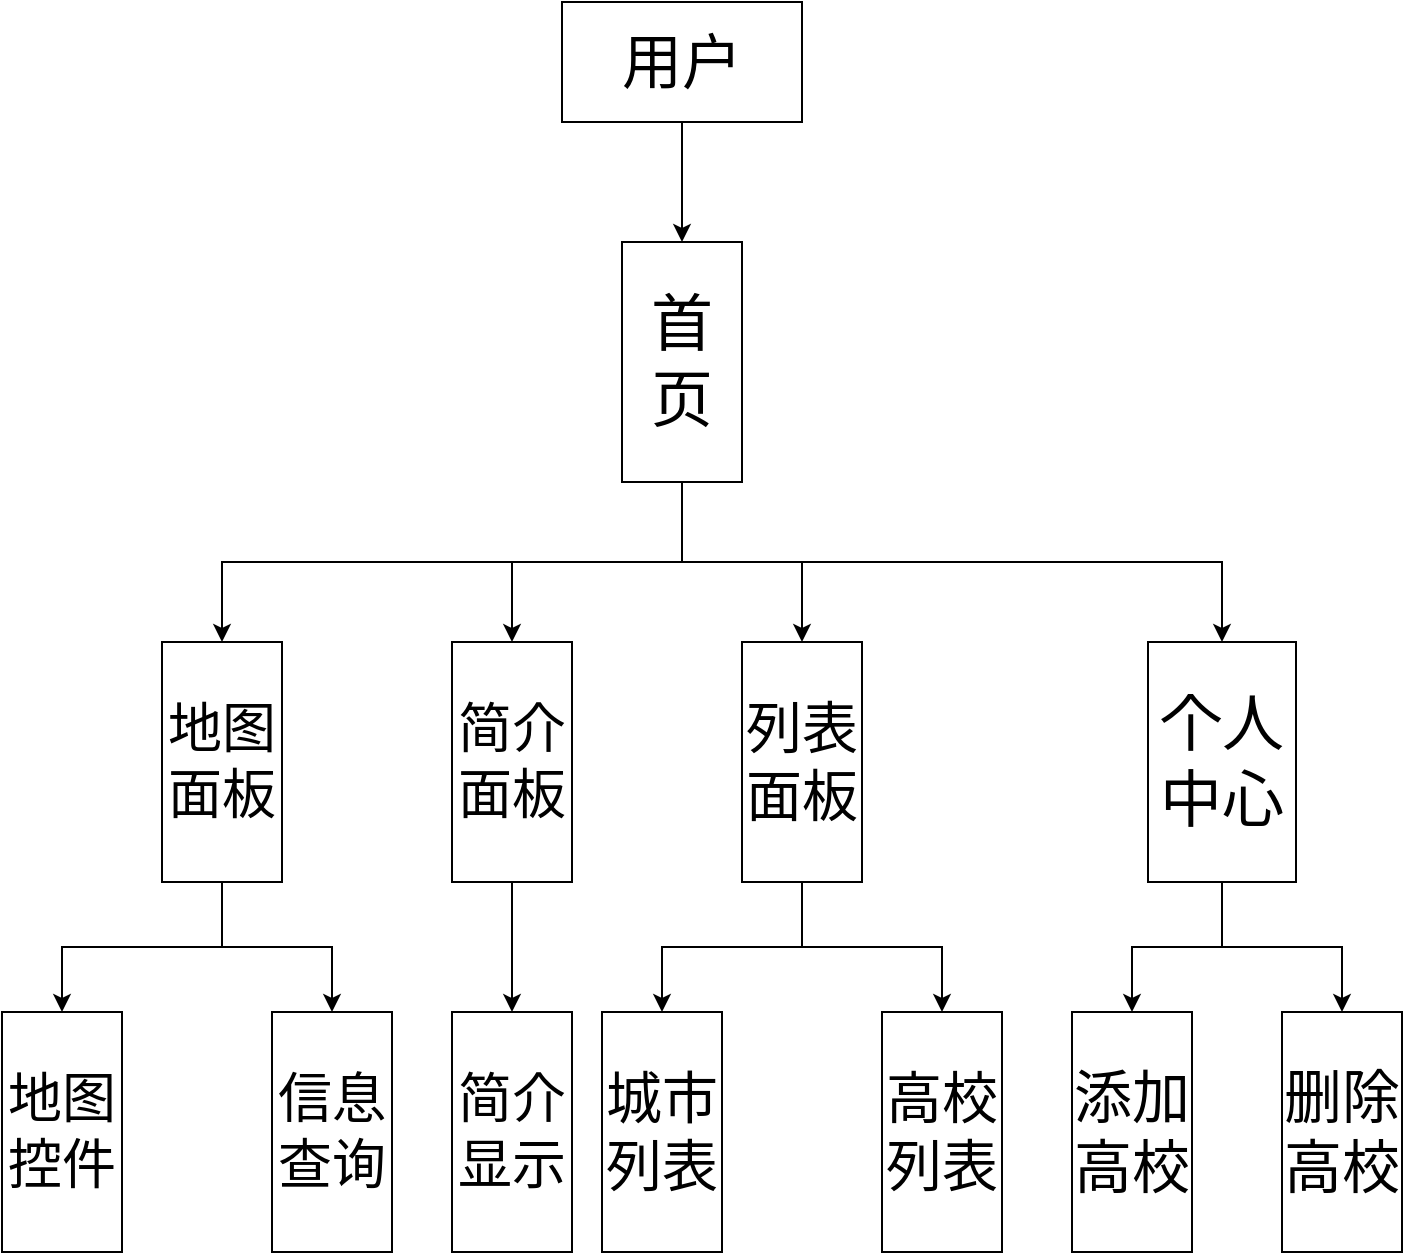 <mxfile version="24.4.14" type="github">
  <diagram name="第 1 页" id="SwL3U8M1bM2HicuCUBdc">
    <mxGraphModel dx="1434" dy="756" grid="0" gridSize="10" guides="1" tooltips="1" connect="1" arrows="1" fold="1" page="1" pageScale="1" pageWidth="827" pageHeight="1169" math="0" shadow="0">
      <root>
        <mxCell id="0" />
        <mxCell id="1" parent="0" />
        <mxCell id="vLBTxcqde7IN3xj8JdE4-10" value="" style="edgeStyle=orthogonalEdgeStyle;rounded=0;orthogonalLoop=1;jettySize=auto;html=1;" parent="1" source="vLBTxcqde7IN3xj8JdE4-1" target="vLBTxcqde7IN3xj8JdE4-4" edge="1">
          <mxGeometry relative="1" as="geometry" />
        </mxCell>
        <mxCell id="vLBTxcqde7IN3xj8JdE4-1" value="&lt;font style=&quot;font-size: 30px;&quot;&gt;用户&lt;/font&gt;" style="rounded=0;whiteSpace=wrap;html=1;" parent="1" vertex="1">
          <mxGeometry x="320" y="80" width="120" height="60" as="geometry" />
        </mxCell>
        <mxCell id="vLBTxcqde7IN3xj8JdE4-12" style="edgeStyle=orthogonalEdgeStyle;rounded=0;orthogonalLoop=1;jettySize=auto;html=1;exitX=1;exitY=0.5;exitDx=0;exitDy=0;entryX=0;entryY=0.5;entryDx=0;entryDy=0;" parent="1" source="vLBTxcqde7IN3xj8JdE4-4" target="vLBTxcqde7IN3xj8JdE4-8" edge="1">
          <mxGeometry relative="1" as="geometry" />
        </mxCell>
        <mxCell id="vLBTxcqde7IN3xj8JdE4-13" style="edgeStyle=orthogonalEdgeStyle;rounded=0;orthogonalLoop=1;jettySize=auto;html=1;exitX=1;exitY=0.5;exitDx=0;exitDy=0;entryX=0;entryY=0.5;entryDx=0;entryDy=0;" parent="1" source="vLBTxcqde7IN3xj8JdE4-4" target="vLBTxcqde7IN3xj8JdE4-7" edge="1">
          <mxGeometry relative="1" as="geometry" />
        </mxCell>
        <mxCell id="vLBTxcqde7IN3xj8JdE4-14" style="edgeStyle=orthogonalEdgeStyle;rounded=0;orthogonalLoop=1;jettySize=auto;html=1;entryX=0;entryY=0.5;entryDx=0;entryDy=0;" parent="1" source="vLBTxcqde7IN3xj8JdE4-4" target="vLBTxcqde7IN3xj8JdE4-6" edge="1">
          <mxGeometry relative="1" as="geometry" />
        </mxCell>
        <mxCell id="vLBTxcqde7IN3xj8JdE4-17" style="edgeStyle=orthogonalEdgeStyle;rounded=0;orthogonalLoop=1;jettySize=auto;html=1;exitX=1;exitY=0.5;exitDx=0;exitDy=0;entryX=0;entryY=0.5;entryDx=0;entryDy=0;" parent="1" source="vLBTxcqde7IN3xj8JdE4-4" target="vLBTxcqde7IN3xj8JdE4-5" edge="1">
          <mxGeometry relative="1" as="geometry" />
        </mxCell>
        <mxCell id="vLBTxcqde7IN3xj8JdE4-4" value="&lt;font style=&quot;font-size: 31px;&quot;&gt;首页&lt;/font&gt;" style="rounded=0;whiteSpace=wrap;html=1;direction=south;" parent="1" vertex="1">
          <mxGeometry x="350" y="200" width="60" height="120" as="geometry" />
        </mxCell>
        <mxCell id="frlS9GGQCYEtluOQWDQ7-9" style="edgeStyle=orthogonalEdgeStyle;rounded=0;orthogonalLoop=1;jettySize=auto;html=1;exitX=1;exitY=0.5;exitDx=0;exitDy=0;entryX=0;entryY=0.5;entryDx=0;entryDy=0;" parent="1" source="vLBTxcqde7IN3xj8JdE4-5" target="frlS9GGQCYEtluOQWDQ7-7" edge="1">
          <mxGeometry relative="1" as="geometry" />
        </mxCell>
        <mxCell id="frlS9GGQCYEtluOQWDQ7-11" style="edgeStyle=orthogonalEdgeStyle;rounded=0;orthogonalLoop=1;jettySize=auto;html=1;exitX=1;exitY=0.5;exitDx=0;exitDy=0;entryX=0;entryY=0.5;entryDx=0;entryDy=0;" parent="1" source="vLBTxcqde7IN3xj8JdE4-5" target="frlS9GGQCYEtluOQWDQ7-6" edge="1">
          <mxGeometry relative="1" as="geometry" />
        </mxCell>
        <mxCell id="vLBTxcqde7IN3xj8JdE4-5" value="&lt;span style=&quot;font-size: 31px;&quot;&gt;个人中心&lt;/span&gt;" style="rounded=0;whiteSpace=wrap;html=1;direction=south;" parent="1" vertex="1">
          <mxGeometry x="613" y="400" width="74" height="120" as="geometry" />
        </mxCell>
        <mxCell id="vLBTxcqde7IN3xj8JdE4-20" style="edgeStyle=orthogonalEdgeStyle;rounded=0;orthogonalLoop=1;jettySize=auto;html=1;exitX=1;exitY=0.5;exitDx=0;exitDy=0;entryX=0;entryY=0.5;entryDx=0;entryDy=0;" parent="1" source="vLBTxcqde7IN3xj8JdE4-6" target="vLBTxcqde7IN3xj8JdE4-18" edge="1">
          <mxGeometry relative="1" as="geometry" />
        </mxCell>
        <mxCell id="vLBTxcqde7IN3xj8JdE4-21" style="edgeStyle=orthogonalEdgeStyle;rounded=0;orthogonalLoop=1;jettySize=auto;html=1;exitX=1;exitY=0.5;exitDx=0;exitDy=0;entryX=0;entryY=0.5;entryDx=0;entryDy=0;" parent="1" source="vLBTxcqde7IN3xj8JdE4-6" target="vLBTxcqde7IN3xj8JdE4-19" edge="1">
          <mxGeometry relative="1" as="geometry" />
        </mxCell>
        <mxCell id="vLBTxcqde7IN3xj8JdE4-6" value="&lt;font style=&quot;font-size: 28px;&quot;&gt;列表面板&lt;/font&gt;" style="rounded=0;whiteSpace=wrap;html=1;direction=south;" parent="1" vertex="1">
          <mxGeometry x="410" y="400" width="60" height="120" as="geometry" />
        </mxCell>
        <mxCell id="d9LXnBX2CzVpWKMC7Jwt-2" style="edgeStyle=orthogonalEdgeStyle;rounded=0;orthogonalLoop=1;jettySize=auto;html=1;exitX=1;exitY=0.5;exitDx=0;exitDy=0;entryX=0;entryY=0.5;entryDx=0;entryDy=0;" edge="1" parent="1" source="vLBTxcqde7IN3xj8JdE4-7" target="d9LXnBX2CzVpWKMC7Jwt-1">
          <mxGeometry relative="1" as="geometry" />
        </mxCell>
        <mxCell id="vLBTxcqde7IN3xj8JdE4-7" value="&lt;font style=&quot;font-size: 27px;&quot;&gt;简介面板&lt;/font&gt;" style="rounded=0;whiteSpace=wrap;html=1;direction=south;" parent="1" vertex="1">
          <mxGeometry x="265" y="400" width="60" height="120" as="geometry" />
        </mxCell>
        <mxCell id="frlS9GGQCYEtluOQWDQ7-4" style="edgeStyle=orthogonalEdgeStyle;rounded=0;orthogonalLoop=1;jettySize=auto;html=1;exitX=1;exitY=0.5;exitDx=0;exitDy=0;entryX=0;entryY=0.5;entryDx=0;entryDy=0;" parent="1" source="vLBTxcqde7IN3xj8JdE4-8" target="frlS9GGQCYEtluOQWDQ7-2" edge="1">
          <mxGeometry relative="1" as="geometry" />
        </mxCell>
        <mxCell id="frlS9GGQCYEtluOQWDQ7-5" style="edgeStyle=orthogonalEdgeStyle;rounded=0;orthogonalLoop=1;jettySize=auto;html=1;exitX=1;exitY=0.5;exitDx=0;exitDy=0;entryX=0;entryY=0.5;entryDx=0;entryDy=0;" parent="1" source="vLBTxcqde7IN3xj8JdE4-8" target="frlS9GGQCYEtluOQWDQ7-1" edge="1">
          <mxGeometry relative="1" as="geometry" />
        </mxCell>
        <mxCell id="vLBTxcqde7IN3xj8JdE4-8" value="&lt;font style=&quot;font-size: 27px;&quot;&gt;地图面板&lt;/font&gt;" style="rounded=0;whiteSpace=wrap;html=1;direction=south;" parent="1" vertex="1">
          <mxGeometry x="120" y="400" width="60" height="120" as="geometry" />
        </mxCell>
        <mxCell id="vLBTxcqde7IN3xj8JdE4-18" value="&lt;font style=&quot;font-size: 28px;&quot;&gt;高校列表&lt;/font&gt;" style="rounded=0;whiteSpace=wrap;html=1;direction=south;" parent="1" vertex="1">
          <mxGeometry x="480" y="585" width="60" height="120" as="geometry" />
        </mxCell>
        <mxCell id="vLBTxcqde7IN3xj8JdE4-19" value="&lt;font style=&quot;font-size: 28px;&quot;&gt;城市列表&lt;/font&gt;" style="rounded=0;whiteSpace=wrap;html=1;direction=south;" parent="1" vertex="1">
          <mxGeometry x="340" y="585" width="60" height="120" as="geometry" />
        </mxCell>
        <mxCell id="frlS9GGQCYEtluOQWDQ7-1" value="&lt;font style=&quot;font-size: 27px;&quot;&gt;信息查询&lt;/font&gt;" style="rounded=0;whiteSpace=wrap;html=1;direction=south;" parent="1" vertex="1">
          <mxGeometry x="175" y="585" width="60" height="120" as="geometry" />
        </mxCell>
        <mxCell id="frlS9GGQCYEtluOQWDQ7-2" value="&lt;font style=&quot;font-size: 27px;&quot;&gt;地图控件&lt;/font&gt;" style="rounded=0;whiteSpace=wrap;html=1;direction=south;" parent="1" vertex="1">
          <mxGeometry x="40" y="585" width="60" height="120" as="geometry" />
        </mxCell>
        <mxCell id="frlS9GGQCYEtluOQWDQ7-6" value="&lt;font style=&quot;font-size: 29px;&quot;&gt;删除高校&lt;/font&gt;" style="rounded=0;whiteSpace=wrap;html=1;direction=south;" parent="1" vertex="1">
          <mxGeometry x="680" y="585" width="60" height="120" as="geometry" />
        </mxCell>
        <mxCell id="frlS9GGQCYEtluOQWDQ7-7" value="&lt;font style=&quot;font-size: 29px;&quot;&gt;添加高校&lt;/font&gt;" style="rounded=0;whiteSpace=wrap;html=1;direction=south;" parent="1" vertex="1">
          <mxGeometry x="575" y="585" width="60" height="120" as="geometry" />
        </mxCell>
        <mxCell id="d9LXnBX2CzVpWKMC7Jwt-1" value="&lt;font style=&quot;font-size: 27px;&quot;&gt;简介显示&lt;/font&gt;" style="rounded=0;whiteSpace=wrap;html=1;direction=south;" vertex="1" parent="1">
          <mxGeometry x="265" y="585" width="60" height="120" as="geometry" />
        </mxCell>
      </root>
    </mxGraphModel>
  </diagram>
</mxfile>
